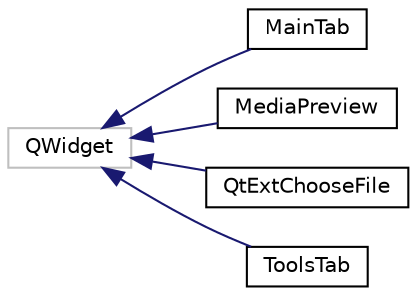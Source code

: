 digraph "Graphical Class Hierarchy"
{
 // LATEX_PDF_SIZE
  edge [fontname="Helvetica",fontsize="10",labelfontname="Helvetica",labelfontsize="10"];
  node [fontname="Helvetica",fontsize="10",shape=record];
  rankdir="LR";
  Node314 [label="QWidget",height=0.2,width=0.4,color="grey75", fillcolor="white", style="filled",tooltip=" "];
  Node314 -> Node0 [dir="back",color="midnightblue",fontsize="10",style="solid",fontname="Helvetica"];
  Node0 [label="MainTab",height=0.2,width=0.4,color="black", fillcolor="white", style="filled",URL="$class_main_tab.html",tooltip=" "];
  Node314 -> Node316 [dir="back",color="midnightblue",fontsize="10",style="solid",fontname="Helvetica"];
  Node316 [label="MediaPreview",height=0.2,width=0.4,color="black", fillcolor="white", style="filled",URL="$class_media_preview.html",tooltip=" "];
  Node314 -> Node317 [dir="back",color="midnightblue",fontsize="10",style="solid",fontname="Helvetica"];
  Node317 [label="QtExtChooseFile",height=0.2,width=0.4,color="black", fillcolor="white", style="filled",URL="$class_qt_ext_choose_file.html",tooltip=" "];
  Node314 -> Node318 [dir="back",color="midnightblue",fontsize="10",style="solid",fontname="Helvetica"];
  Node318 [label="ToolsTab",height=0.2,width=0.4,color="black", fillcolor="white", style="filled",URL="$class_tools_tab.html",tooltip=" "];
}
